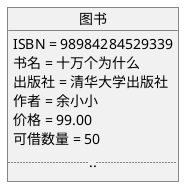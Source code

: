 @startuml

object 图书{
    ISBN = 98984284529339
    书名 = 十万个为什么
    出版社 = 清华大学出版社
    作者 = 余小小
    价格 = 99.00
    可借数量 = 50
    ......
}

@enduml